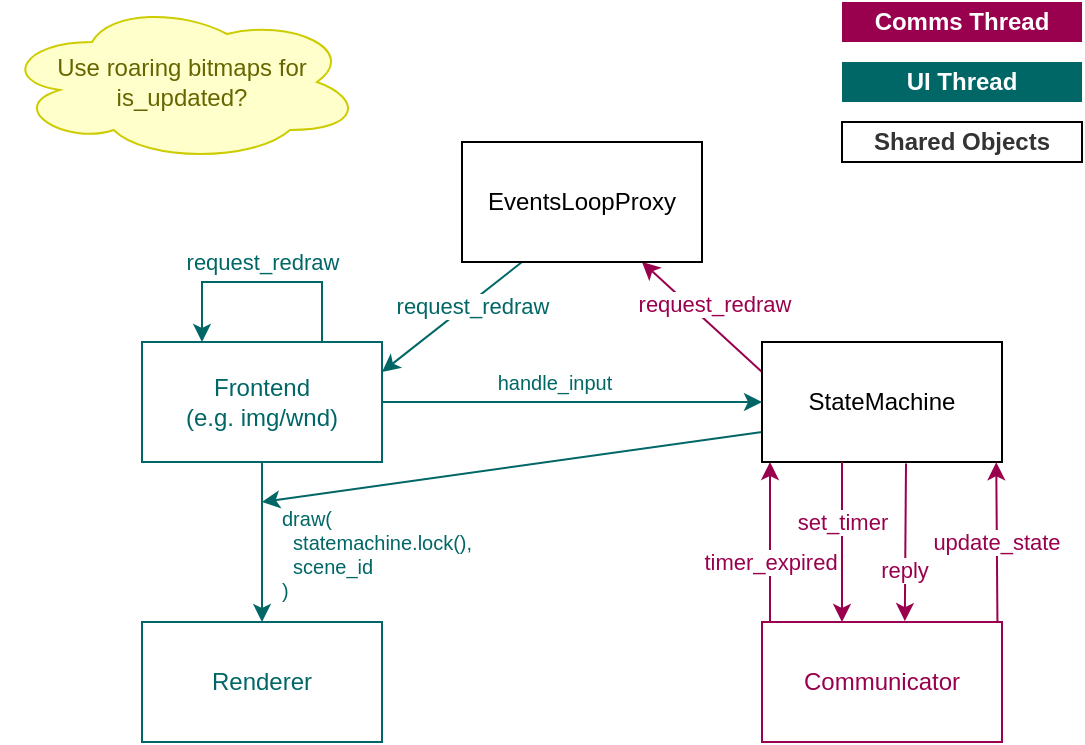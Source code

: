 <mxfile version="14.6.13" type="device"><diagram id="LOgmTsOoLiIw4P2IugdV" name="Page-1"><mxGraphModel dx="522" dy="482" grid="1" gridSize="10" guides="1" tooltips="1" connect="1" arrows="1" fold="1" page="1" pageScale="1" pageWidth="1169" pageHeight="827" math="0" shadow="0"><root><mxCell id="0"/><mxCell id="1" parent="0"/><mxCell id="x5hV5kxiSppPVJjgu-RI-5" value="request_redraw" style="rounded=0;orthogonalLoop=1;jettySize=auto;html=1;exitX=0;exitY=0.25;exitDx=0;exitDy=0;strokeColor=#99004D;fontColor=#99004D;entryX=0.75;entryY=1;entryDx=0;entryDy=0;" edge="1" parent="1" source="x5hV5kxiSppPVJjgu-RI-1" target="x5hV5kxiSppPVJjgu-RI-17"><mxGeometry x="0.011" y="-9" relative="1" as="geometry"><mxPoint x="507" y="391" as="sourcePoint"/><mxPoint x="410" y="320" as="targetPoint"/><mxPoint as="offset"/></mxGeometry></mxCell><mxCell id="x5hV5kxiSppPVJjgu-RI-10" value="reply" style="edgeStyle=none;rounded=0;orthogonalLoop=1;jettySize=auto;html=1;exitX=0.6;exitY=1.012;exitDx=0;exitDy=0;entryX=0.595;entryY=-0.007;entryDx=0;entryDy=0;strokeColor=#99004D;fontColor=#99004D;entryPerimeter=0;exitPerimeter=0;" edge="1" parent="1" source="x5hV5kxiSppPVJjgu-RI-1" target="x5hV5kxiSppPVJjgu-RI-3"><mxGeometry x="0.351" y="-1" relative="1" as="geometry"><mxPoint as="offset"/></mxGeometry></mxCell><mxCell id="x5hV5kxiSppPVJjgu-RI-13" value="" style="edgeStyle=none;rounded=0;jumpSize=6;orthogonalLoop=1;jettySize=auto;html=1;exitX=0;exitY=0.75;exitDx=0;exitDy=0;endSize=6;strokeWidth=1;strokeColor=#006666;fontColor=#006666;" edge="1" parent="1" source="x5hV5kxiSppPVJjgu-RI-1"><mxGeometry y="11" relative="1" as="geometry"><mxPoint x="260" y="450" as="targetPoint"/><mxPoint as="offset"/></mxGeometry></mxCell><mxCell id="x5hV5kxiSppPVJjgu-RI-1" value="StateMachine" style="rounded=0;whiteSpace=wrap;html=1;" vertex="1" parent="1"><mxGeometry x="510" y="370" width="120" height="60" as="geometry"/></mxCell><mxCell id="x5hV5kxiSppPVJjgu-RI-2" value="Renderer&lt;br&gt;" style="rounded=0;whiteSpace=wrap;html=1;strokeColor=#006666;fontColor=#006666;" vertex="1" parent="1"><mxGeometry x="200" y="510" width="120" height="60" as="geometry"/></mxCell><mxCell id="x5hV5kxiSppPVJjgu-RI-6" value="update_state" style="rounded=0;orthogonalLoop=1;jettySize=auto;html=1;entryX=0.976;entryY=1.002;entryDx=0;entryDy=0;exitX=0.981;exitY=0.002;exitDx=0;exitDy=0;strokeColor=#99004D;fontColor=#99004D;exitPerimeter=0;entryPerimeter=0;" edge="1" parent="1" source="x5hV5kxiSppPVJjgu-RI-3" target="x5hV5kxiSppPVJjgu-RI-1"><mxGeometry relative="1" as="geometry"/></mxCell><mxCell id="x5hV5kxiSppPVJjgu-RI-3" value="Communicator" style="rounded=0;whiteSpace=wrap;html=1;strokeColor=#99004D;fontColor=#99004D;" vertex="1" parent="1"><mxGeometry x="510" y="510" width="120" height="60" as="geometry"/></mxCell><mxCell id="x5hV5kxiSppPVJjgu-RI-7" value="draw(&lt;br style=&quot;font-size: 10px;&quot;&gt;&amp;nbsp; statemachine.lock(),&lt;br style=&quot;font-size: 10px;&quot;&gt;&amp;nbsp; scene_id&lt;br style=&quot;font-size: 10px;&quot;&gt;&lt;div style=&quot;font-size: 10px;&quot;&gt;)&lt;/div&gt;" style="edgeStyle=orthogonalEdgeStyle;rounded=0;orthogonalLoop=1;jettySize=auto;html=1;entryX=0.5;entryY=0;entryDx=0;entryDy=0;strokeColor=#006666;fontColor=#006666;align=left;fontSize=10;" edge="1" parent="1" source="x5hV5kxiSppPVJjgu-RI-4" target="x5hV5kxiSppPVJjgu-RI-2"><mxGeometry x="0.15" y="8" relative="1" as="geometry"><mxPoint as="offset"/></mxGeometry></mxCell><mxCell id="x5hV5kxiSppPVJjgu-RI-31" value="&lt;font color=&quot;#006666&quot;&gt;handle_input&lt;/font&gt;" style="edgeStyle=none;rounded=0;jumpSize=6;orthogonalLoop=1;jettySize=auto;html=1;exitX=1;exitY=0.5;exitDx=0;exitDy=0;entryX=0;entryY=0.5;entryDx=0;entryDy=0;fontSize=10;fontColor=#333333;endSize=6;strokeColor=#006666;strokeWidth=1;" edge="1" parent="1" source="x5hV5kxiSppPVJjgu-RI-4" target="x5hV5kxiSppPVJjgu-RI-1"><mxGeometry x="-0.097" y="10" relative="1" as="geometry"><mxPoint as="offset"/></mxGeometry></mxCell><mxCell id="x5hV5kxiSppPVJjgu-RI-4" value="Frontend&lt;br&gt;(e.g. img/wnd)" style="rounded=0;whiteSpace=wrap;html=1;strokeColor=#006666;fontColor=#006666;" vertex="1" parent="1"><mxGeometry x="200" y="370" width="120" height="60" as="geometry"/></mxCell><mxCell id="x5hV5kxiSppPVJjgu-RI-18" value="request_redraw" style="edgeStyle=none;rounded=0;jumpSize=6;orthogonalLoop=1;jettySize=auto;html=1;exitX=0.25;exitY=1;exitDx=0;exitDy=0;entryX=1;entryY=0.25;entryDx=0;entryDy=0;fontColor=#006666;endSize=6;strokeColor=#006666;strokeWidth=1;" edge="1" parent="1" source="x5hV5kxiSppPVJjgu-RI-17" target="x5hV5kxiSppPVJjgu-RI-4"><mxGeometry x="-0.253" y="2" relative="1" as="geometry"><mxPoint as="offset"/></mxGeometry></mxCell><mxCell id="x5hV5kxiSppPVJjgu-RI-17" value="EventsLoopProxy" style="rounded=0;whiteSpace=wrap;html=1;" vertex="1" parent="1"><mxGeometry x="360" y="270" width="120" height="60" as="geometry"/></mxCell><mxCell id="x5hV5kxiSppPVJjgu-RI-19" value="Use roaring bitmaps for is_updated?" style="ellipse;shape=cloud;whiteSpace=wrap;html=1;strokeColor=#CCCC00;fillColor=#FFFFCC;fontColor=#666600;" vertex="1" parent="1"><mxGeometry x="130" y="200" width="180" height="80" as="geometry"/></mxCell><mxCell id="x5hV5kxiSppPVJjgu-RI-22" value="&lt;font color=&quot;#ffffff&quot;&gt;&lt;b&gt;Comms Thread&lt;/b&gt;&lt;/font&gt;" style="rounded=0;whiteSpace=wrap;html=1;fontColor=#333333;strokeColor=none;fillColor=#99004D;" vertex="1" parent="1"><mxGeometry x="550" y="200" width="120" height="20" as="geometry"/></mxCell><mxCell id="x5hV5kxiSppPVJjgu-RI-23" value="&lt;b&gt;&lt;font color=&quot;#ffffff&quot;&gt;UI Thread&lt;/font&gt;&lt;/b&gt;" style="rounded=0;whiteSpace=wrap;html=1;fontColor=#333333;fillColor=#006666;strokeColor=none;" vertex="1" parent="1"><mxGeometry x="550" y="230" width="120" height="20" as="geometry"/></mxCell><mxCell id="x5hV5kxiSppPVJjgu-RI-26" value="set_timer" style="edgeStyle=none;rounded=0;orthogonalLoop=1;jettySize=auto;html=1;strokeColor=#99004D;fontColor=#99004D;entryX=0;entryY=0;entryDx=0;entryDy=0;exitX=0;exitY=1;exitDx=0;exitDy=0;" edge="1" parent="1"><mxGeometry x="-0.25" relative="1" as="geometry"><mxPoint x="550" y="430" as="sourcePoint"/><mxPoint x="550" y="510" as="targetPoint"/><mxPoint as="offset"/></mxGeometry></mxCell><mxCell id="x5hV5kxiSppPVJjgu-RI-25" value="timer_expired" style="edgeStyle=none;rounded=0;orthogonalLoop=1;jettySize=auto;html=1;strokeColor=#99004D;fontColor=#99004D;entryX=0.41;entryY=1.021;entryDx=0;entryDy=0;entryPerimeter=0;exitX=0;exitY=0;exitDx=0;exitDy=0;" edge="1" parent="1"><mxGeometry x="-0.25" relative="1" as="geometry"><mxPoint x="514" y="510" as="sourcePoint"/><mxPoint x="514" y="430" as="targetPoint"/><mxPoint as="offset"/></mxGeometry></mxCell><mxCell id="x5hV5kxiSppPVJjgu-RI-27" value="&lt;span style=&quot;color: rgb(0 , 102 , 102) ; font-size: 11px&quot;&gt;request_redraw&lt;/span&gt;" style="edgeStyle=none;rounded=0;jumpSize=6;orthogonalLoop=1;jettySize=auto;html=1;exitX=0.75;exitY=0;exitDx=0;exitDy=0;entryX=0.25;entryY=0;entryDx=0;entryDy=0;fontSize=10;fontColor=#333333;endSize=6;strokeColor=#006666;strokeWidth=1;" edge="1" parent="1" source="x5hV5kxiSppPVJjgu-RI-4" target="x5hV5kxiSppPVJjgu-RI-4"><mxGeometry y="-10" relative="1" as="geometry"><Array as="points"><mxPoint x="290" y="340"/><mxPoint x="230" y="340"/></Array><mxPoint as="offset"/></mxGeometry></mxCell><mxCell id="x5hV5kxiSppPVJjgu-RI-30" value="&lt;span&gt;&lt;font&gt;Shared Objects&lt;/font&gt;&lt;/span&gt;" style="rounded=0;whiteSpace=wrap;html=1;fillColor=#FFFFFF;fontColor=#333333;fontStyle=1" vertex="1" parent="1"><mxGeometry x="550" y="260" width="120" height="20" as="geometry"/></mxCell></root></mxGraphModel></diagram></mxfile>